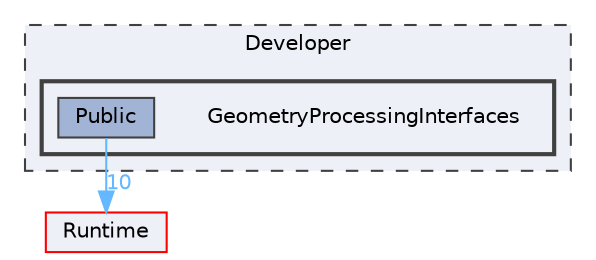 digraph "GeometryProcessingInterfaces"
{
 // INTERACTIVE_SVG=YES
 // LATEX_PDF_SIZE
  bgcolor="transparent";
  edge [fontname=Helvetica,fontsize=10,labelfontname=Helvetica,labelfontsize=10];
  node [fontname=Helvetica,fontsize=10,shape=box,height=0.2,width=0.4];
  compound=true
  subgraph clusterdir_ed364dfe916ed2c6b8f8391d8776f150 {
    graph [ bgcolor="#edf0f7", pencolor="grey25", label="Developer", fontname=Helvetica,fontsize=10 style="filled,dashed", URL="dir_ed364dfe916ed2c6b8f8391d8776f150.html",tooltip=""]
  subgraph clusterdir_677ad7e8309c23aca126b146fe3c295c {
    graph [ bgcolor="#edf0f7", pencolor="grey25", label="", fontname=Helvetica,fontsize=10 style="filled,bold", URL="dir_677ad7e8309c23aca126b146fe3c295c.html",tooltip=""]
    dir_677ad7e8309c23aca126b146fe3c295c [shape=plaintext, label="GeometryProcessingInterfaces"];
  dir_8b136cf674998491ea607b7ccecfcd81 [label="Public", fillcolor="#a2b4d6", color="grey25", style="filled", URL="dir_8b136cf674998491ea607b7ccecfcd81.html",tooltip=""];
  }
  }
  dir_7536b172fbd480bfd146a1b1acd6856b [label="Runtime", fillcolor="#edf0f7", color="red", style="filled", URL="dir_7536b172fbd480bfd146a1b1acd6856b.html",tooltip=""];
  dir_8b136cf674998491ea607b7ccecfcd81->dir_7536b172fbd480bfd146a1b1acd6856b [headlabel="10", labeldistance=1.5 headhref="dir_000914_000984.html" href="dir_000914_000984.html" color="steelblue1" fontcolor="steelblue1"];
}

